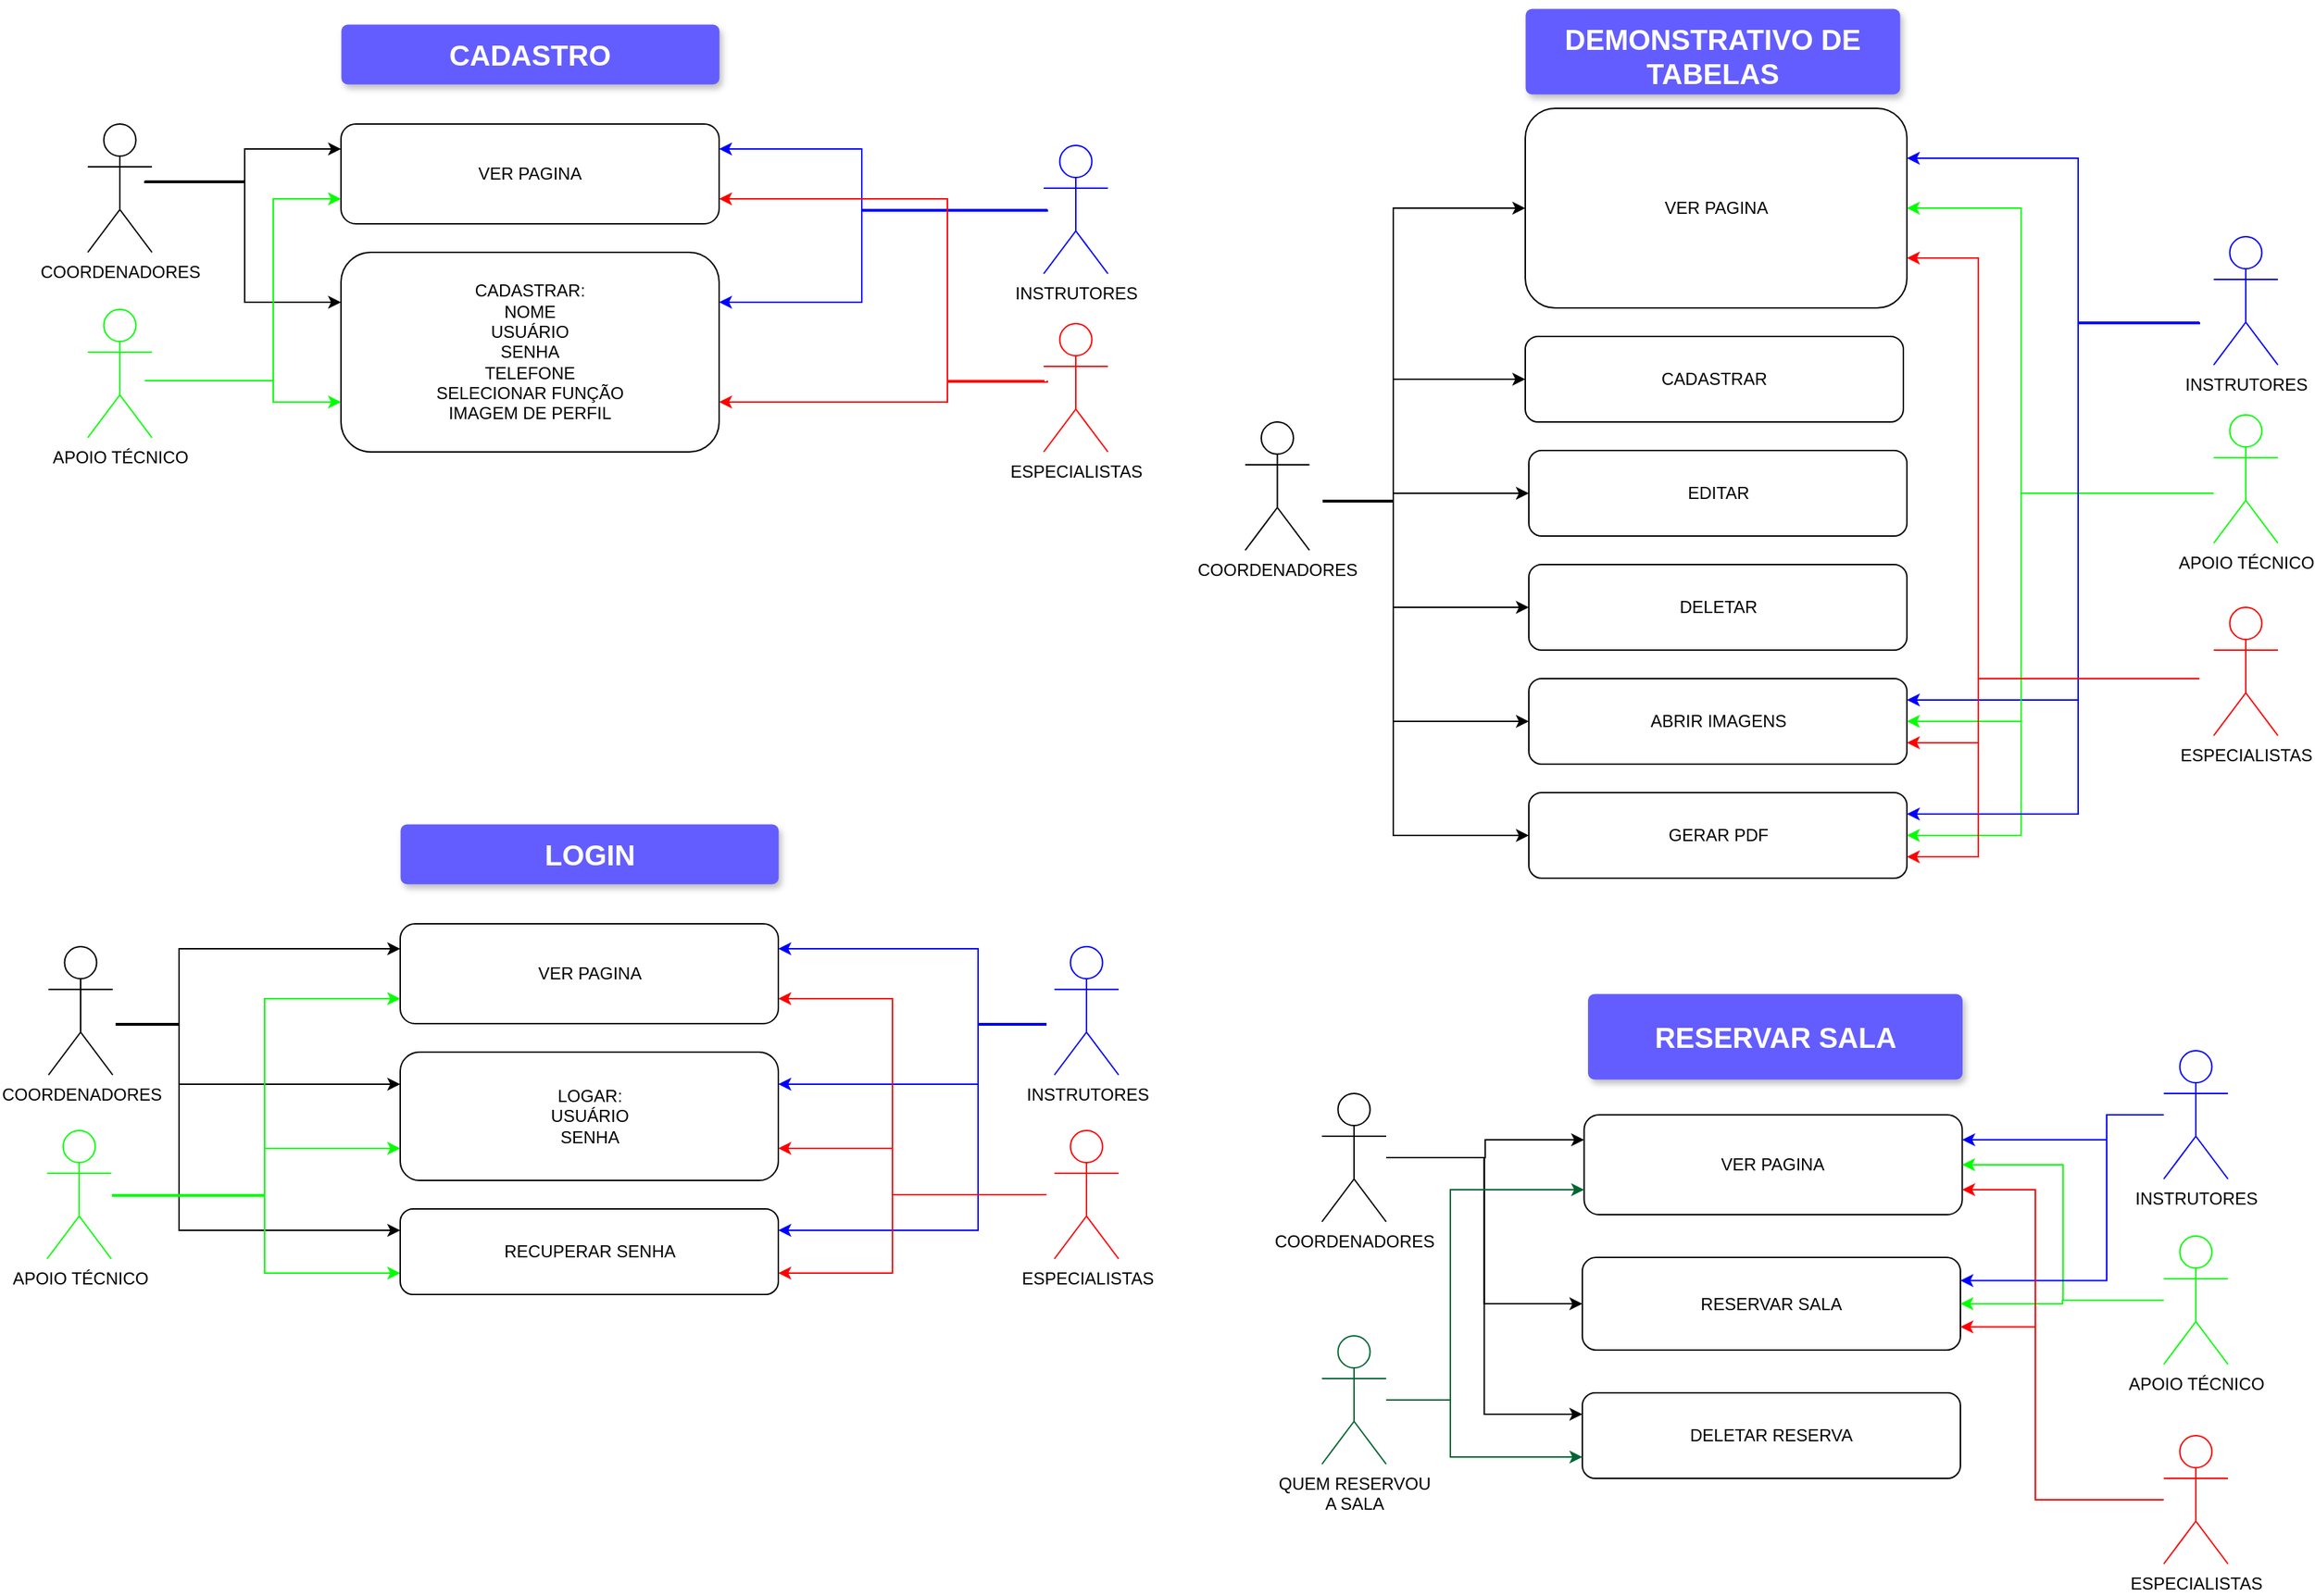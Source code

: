 <mxfile version="24.7.12">
  <diagram name="Página-1" id="h1cHhYX-2p-mCEG1OhZA">
    <mxGraphModel dx="4175" dy="2729" grid="1" gridSize="10" guides="1" tooltips="1" connect="1" arrows="1" fold="1" page="1" pageScale="1" pageWidth="827" pageHeight="1169" math="0" shadow="0">
      <root>
        <mxCell id="0" />
        <mxCell id="1" parent="0" />
        <mxCell id="k82_jvPsIoT7OMSYVDa1-10" value="CADASTRO" style="html=1;overflow=block;blockSpacing=1;whiteSpace=wrap;fontSize=20;fontColor=#ffffff;fontStyle=1;align=center;spacing=9;verticalAlign=middle;strokeOpacity=0;fillOpacity=100;rounded=1;absoluteArcSize=1;arcSize=9;shadow=1;fillColor=#635dff;strokeWidth=2.3;lucidId=xNa-BcHLRBPC;" vertex="1" parent="1">
          <mxGeometry x="-585" y="-1120" width="265" height="42" as="geometry" />
        </mxCell>
        <mxCell id="k82_jvPsIoT7OMSYVDa1-46" value="VER PAGINA" style="rounded=1;whiteSpace=wrap;html=1;" vertex="1" parent="1">
          <mxGeometry x="-585" y="-1050" width="265" height="70" as="geometry" />
        </mxCell>
        <mxCell id="k82_jvPsIoT7OMSYVDa1-48" value="CADASTRAR:&lt;div&gt;NOME&lt;/div&gt;&lt;div&gt;USUÁRIO&lt;/div&gt;&lt;div&gt;SENHA&lt;/div&gt;&lt;div&gt;TELEFONE&lt;/div&gt;&lt;div&gt;SELECIONAR FUNÇÃO&lt;/div&gt;&lt;div&gt;IMAGEM DE PERFIL&lt;/div&gt;" style="rounded=1;whiteSpace=wrap;html=1;" vertex="1" parent="1">
          <mxGeometry x="-585" y="-960" width="265" height="140" as="geometry" />
        </mxCell>
        <mxCell id="k82_jvPsIoT7OMSYVDa1-50" style="edgeStyle=orthogonalEdgeStyle;rounded=0;orthogonalLoop=1;jettySize=auto;html=1;entryX=0;entryY=0.25;entryDx=0;entryDy=0;" edge="1" parent="1" target="k82_jvPsIoT7OMSYVDa1-48">
          <mxGeometry relative="1" as="geometry">
            <mxPoint x="-722.5" y="-1010" as="sourcePoint" />
            <Array as="points">
              <mxPoint x="-652.5" y="-1010" />
              <mxPoint x="-652.5" y="-925" />
            </Array>
          </mxGeometry>
        </mxCell>
        <mxCell id="k82_jvPsIoT7OMSYVDa1-85" style="edgeStyle=orthogonalEdgeStyle;rounded=0;orthogonalLoop=1;jettySize=auto;html=1;entryX=0;entryY=0.25;entryDx=0;entryDy=0;" edge="1" parent="1" target="k82_jvPsIoT7OMSYVDa1-46">
          <mxGeometry relative="1" as="geometry">
            <mxPoint x="-722.5" y="-1010" as="sourcePoint" />
            <Array as="points">
              <mxPoint x="-722.5" y="-1009" />
              <mxPoint x="-652.5" y="-1009" />
              <mxPoint x="-652.5" y="-1033" />
            </Array>
          </mxGeometry>
        </mxCell>
        <mxCell id="k82_jvPsIoT7OMSYVDa1-53" style="edgeStyle=orthogonalEdgeStyle;rounded=0;orthogonalLoop=1;jettySize=auto;html=1;entryX=1;entryY=0.25;entryDx=0;entryDy=0;strokeColor=#0000FF;" edge="1" parent="1" target="k82_jvPsIoT7OMSYVDa1-48">
          <mxGeometry relative="1" as="geometry">
            <mxPoint x="-90" y="-990" as="sourcePoint" />
            <Array as="points">
              <mxPoint x="-90" y="-989" />
              <mxPoint x="-220" y="-989" />
              <mxPoint x="-220" y="-925" />
            </Array>
          </mxGeometry>
        </mxCell>
        <mxCell id="k82_jvPsIoT7OMSYVDa1-83" style="edgeStyle=orthogonalEdgeStyle;rounded=0;orthogonalLoop=1;jettySize=auto;html=1;entryX=1;entryY=0.25;entryDx=0;entryDy=0;strokeColor=#0000FF;" edge="1" parent="1" target="k82_jvPsIoT7OMSYVDa1-46">
          <mxGeometry relative="1" as="geometry">
            <mxPoint x="-90" y="-990" as="sourcePoint" />
            <Array as="points">
              <mxPoint x="-220" y="-990" />
              <mxPoint x="-220" y="-1033" />
            </Array>
          </mxGeometry>
        </mxCell>
        <mxCell id="k82_jvPsIoT7OMSYVDa1-57" style="edgeStyle=orthogonalEdgeStyle;rounded=0;orthogonalLoop=1;jettySize=auto;html=1;entryX=0;entryY=0.75;entryDx=0;entryDy=0;strokeColor=#00FF00;" edge="1" parent="1" target="k82_jvPsIoT7OMSYVDa1-48">
          <mxGeometry relative="1" as="geometry">
            <mxPoint x="-722.5" y="-870" as="sourcePoint" />
            <mxPoint x="-585" y="-730" as="targetPoint" />
            <Array as="points">
              <mxPoint x="-632.5" y="-870" />
              <mxPoint x="-632.5" y="-855" />
            </Array>
          </mxGeometry>
        </mxCell>
        <mxCell id="k82_jvPsIoT7OMSYVDa1-84" style="edgeStyle=orthogonalEdgeStyle;rounded=0;orthogonalLoop=1;jettySize=auto;html=1;entryX=0;entryY=0.75;entryDx=0;entryDy=0;strokeColor=#00FF00;" edge="1" parent="1" target="k82_jvPsIoT7OMSYVDa1-46">
          <mxGeometry relative="1" as="geometry">
            <mxPoint x="-722.5" y="-870" as="sourcePoint" />
            <Array as="points">
              <mxPoint x="-632.5" y="-870" />
              <mxPoint x="-632.5" y="-998" />
            </Array>
          </mxGeometry>
        </mxCell>
        <mxCell id="k82_jvPsIoT7OMSYVDa1-56" style="edgeStyle=orthogonalEdgeStyle;rounded=0;orthogonalLoop=1;jettySize=auto;html=1;entryX=1;entryY=0.75;entryDx=0;entryDy=0;strokeColor=#FF0000;" edge="1" parent="1" target="k82_jvPsIoT7OMSYVDa1-48">
          <mxGeometry relative="1" as="geometry">
            <mxPoint x="-90" y="-870" as="sourcePoint" />
            <mxPoint x="-320" y="-730" as="targetPoint" />
            <Array as="points">
              <mxPoint x="-90" y="-869" />
              <mxPoint x="-160" y="-869" />
              <mxPoint x="-160" y="-855" />
            </Array>
          </mxGeometry>
        </mxCell>
        <mxCell id="k82_jvPsIoT7OMSYVDa1-82" style="edgeStyle=orthogonalEdgeStyle;rounded=0;orthogonalLoop=1;jettySize=auto;html=1;entryX=1;entryY=0.75;entryDx=0;entryDy=0;strokeColor=#FF0000;" edge="1" parent="1" target="k82_jvPsIoT7OMSYVDa1-46">
          <mxGeometry relative="1" as="geometry">
            <mxPoint x="-92" y="-870" as="sourcePoint" />
            <Array as="points">
              <mxPoint x="-92" y="-870" />
              <mxPoint x="-160" y="-870" />
              <mxPoint x="-160" y="-997" />
            </Array>
          </mxGeometry>
        </mxCell>
        <mxCell id="k82_jvPsIoT7OMSYVDa1-58" value="DEMONSTRATIVO DE TABELAS" style="html=1;overflow=block;blockSpacing=1;whiteSpace=wrap;fontSize=20;fontColor=#ffffff;fontStyle=1;align=center;spacing=9;verticalAlign=middle;strokeOpacity=0;fillOpacity=100;rounded=1;absoluteArcSize=1;arcSize=9;shadow=1;fillColor=#635dff;strokeWidth=2.3;lucidId=xNa-BcHLRBPC;" vertex="1" parent="1">
          <mxGeometry x="245" y="-1131" width="262.5" height="60" as="geometry" />
        </mxCell>
        <mxCell id="k82_jvPsIoT7OMSYVDa1-59" value="VER PAGINA" style="rounded=1;whiteSpace=wrap;html=1;" vertex="1" parent="1">
          <mxGeometry x="245" y="-1061" width="267.5" height="140" as="geometry" />
        </mxCell>
        <mxCell id="k82_jvPsIoT7OMSYVDa1-60" value="ABRIR IMAGENS" style="rounded=1;whiteSpace=wrap;html=1;" vertex="1" parent="1">
          <mxGeometry x="247.5" y="-661" width="265" height="60" as="geometry" />
        </mxCell>
        <mxCell id="k82_jvPsIoT7OMSYVDa1-61" value="CADASTRAR" style="rounded=1;whiteSpace=wrap;html=1;" vertex="1" parent="1">
          <mxGeometry x="245" y="-901" width="265" height="60" as="geometry" />
        </mxCell>
        <mxCell id="k82_jvPsIoT7OMSYVDa1-127" style="edgeStyle=orthogonalEdgeStyle;rounded=0;orthogonalLoop=1;jettySize=auto;html=1;entryX=0;entryY=0.5;entryDx=0;entryDy=0;" edge="1" parent="1" source="k82_jvPsIoT7OMSYVDa1-144" target="k82_jvPsIoT7OMSYVDa1-59">
          <mxGeometry relative="1" as="geometry">
            <mxPoint x="-27.5" y="-831" as="sourcePoint" />
            <Array as="points">
              <mxPoint x="152.5" y="-786" />
              <mxPoint x="152.5" y="-991" />
            </Array>
          </mxGeometry>
        </mxCell>
        <mxCell id="k82_jvPsIoT7OMSYVDa1-128" style="edgeStyle=orthogonalEdgeStyle;rounded=0;orthogonalLoop=1;jettySize=auto;html=1;entryX=0;entryY=0.5;entryDx=0;entryDy=0;" edge="1" parent="1" source="k82_jvPsIoT7OMSYVDa1-144" target="k82_jvPsIoT7OMSYVDa1-61">
          <mxGeometry relative="1" as="geometry">
            <mxPoint x="14.926" y="-819.284" as="sourcePoint" />
            <Array as="points">
              <mxPoint x="152.5" y="-786" />
              <mxPoint x="152.5" y="-871" />
            </Array>
          </mxGeometry>
        </mxCell>
        <mxCell id="k82_jvPsIoT7OMSYVDa1-129" style="edgeStyle=orthogonalEdgeStyle;rounded=0;orthogonalLoop=1;jettySize=auto;html=1;entryX=0;entryY=0.5;entryDx=0;entryDy=0;" edge="1" parent="1" source="k82_jvPsIoT7OMSYVDa1-144" target="k82_jvPsIoT7OMSYVDa1-123">
          <mxGeometry relative="1" as="geometry">
            <mxPoint x="32.5" y="-791" as="sourcePoint" />
            <Array as="points">
              <mxPoint x="152.5" y="-786" />
              <mxPoint x="152.5" y="-791" />
            </Array>
          </mxGeometry>
        </mxCell>
        <mxCell id="k82_jvPsIoT7OMSYVDa1-130" style="edgeStyle=orthogonalEdgeStyle;rounded=0;orthogonalLoop=1;jettySize=auto;html=1;entryX=0;entryY=0.5;entryDx=0;entryDy=0;" edge="1" parent="1" source="k82_jvPsIoT7OMSYVDa1-144" target="k82_jvPsIoT7OMSYVDa1-124">
          <mxGeometry relative="1" as="geometry">
            <mxPoint x="14.926" y="-762.716" as="sourcePoint" />
            <Array as="points">
              <mxPoint x="152.5" y="-786" />
              <mxPoint x="152.5" y="-711" />
            </Array>
          </mxGeometry>
        </mxCell>
        <mxCell id="k82_jvPsIoT7OMSYVDa1-131" style="edgeStyle=orthogonalEdgeStyle;rounded=0;orthogonalLoop=1;jettySize=auto;html=1;entryX=0;entryY=0.5;entryDx=0;entryDy=0;" edge="1" parent="1" source="k82_jvPsIoT7OMSYVDa1-144" target="k82_jvPsIoT7OMSYVDa1-60">
          <mxGeometry relative="1" as="geometry">
            <mxPoint x="7.5" y="-741" as="sourcePoint" />
            <Array as="points">
              <mxPoint x="152.5" y="-786" />
              <mxPoint x="152.5" y="-631" />
            </Array>
          </mxGeometry>
        </mxCell>
        <mxCell id="k82_jvPsIoT7OMSYVDa1-132" style="edgeStyle=orthogonalEdgeStyle;rounded=0;orthogonalLoop=1;jettySize=auto;html=1;entryX=1;entryY=0.25;entryDx=0;entryDy=0;strokeColor=#0000FF;" edge="1" parent="1" target="k82_jvPsIoT7OMSYVDa1-59">
          <mxGeometry relative="1" as="geometry">
            <mxPoint x="717.5" y="-911" as="sourcePoint" />
            <Array as="points">
              <mxPoint x="717.5" y="-910" />
              <mxPoint x="632.5" y="-910" />
              <mxPoint x="632.5" y="-1026" />
            </Array>
          </mxGeometry>
        </mxCell>
        <mxCell id="k82_jvPsIoT7OMSYVDa1-135" style="edgeStyle=orthogonalEdgeStyle;rounded=0;orthogonalLoop=1;jettySize=auto;html=1;entryX=1;entryY=0.25;entryDx=0;entryDy=0;strokeColor=#0000FF;" edge="1" parent="1" target="k82_jvPsIoT7OMSYVDa1-60">
          <mxGeometry relative="1" as="geometry">
            <mxPoint x="717.5" y="-911" as="sourcePoint" />
            <Array as="points">
              <mxPoint x="717.5" y="-910" />
              <mxPoint x="632.5" y="-910" />
              <mxPoint x="632.5" y="-646" />
            </Array>
          </mxGeometry>
        </mxCell>
        <mxCell id="k82_jvPsIoT7OMSYVDa1-133" style="edgeStyle=orthogonalEdgeStyle;rounded=0;orthogonalLoop=1;jettySize=auto;html=1;entryX=1;entryY=0.5;entryDx=0;entryDy=0;strokeColor=#00FF00;" edge="1" parent="1" target="k82_jvPsIoT7OMSYVDa1-59">
          <mxGeometry relative="1" as="geometry">
            <mxPoint x="725.5" y="-791" as="sourcePoint" />
            <Array as="points">
              <mxPoint x="592.5" y="-791" />
              <mxPoint x="592.5" y="-991" />
            </Array>
          </mxGeometry>
        </mxCell>
        <mxCell id="k82_jvPsIoT7OMSYVDa1-136" style="edgeStyle=orthogonalEdgeStyle;rounded=0;orthogonalLoop=1;jettySize=auto;html=1;entryX=1;entryY=0.5;entryDx=0;entryDy=0;strokeColor=#00FF00;" edge="1" parent="1" target="k82_jvPsIoT7OMSYVDa1-60">
          <mxGeometry relative="1" as="geometry">
            <mxPoint x="725.5" y="-791" as="sourcePoint" />
            <Array as="points">
              <mxPoint x="592.5" y="-791" />
              <mxPoint x="592.5" y="-631" />
            </Array>
          </mxGeometry>
        </mxCell>
        <mxCell id="k82_jvPsIoT7OMSYVDa1-134" style="edgeStyle=orthogonalEdgeStyle;rounded=0;orthogonalLoop=1;jettySize=auto;html=1;entryX=1;entryY=0.75;entryDx=0;entryDy=0;strokeColor=#FF0000;" edge="1" parent="1" target="k82_jvPsIoT7OMSYVDa1-59">
          <mxGeometry relative="1" as="geometry">
            <mxPoint x="717.5" y="-661" as="sourcePoint" />
            <Array as="points">
              <mxPoint x="562.5" y="-661" />
              <mxPoint x="562.5" y="-956" />
            </Array>
          </mxGeometry>
        </mxCell>
        <mxCell id="k82_jvPsIoT7OMSYVDa1-137" style="edgeStyle=orthogonalEdgeStyle;rounded=0;orthogonalLoop=1;jettySize=auto;html=1;entryX=1;entryY=0.75;entryDx=0;entryDy=0;strokeColor=#FF0000;" edge="1" parent="1" target="k82_jvPsIoT7OMSYVDa1-60">
          <mxGeometry relative="1" as="geometry">
            <mxPoint x="717.5" y="-661" as="sourcePoint" />
            <Array as="points">
              <mxPoint x="562.5" y="-661" />
              <mxPoint x="562.5" y="-616" />
            </Array>
          </mxGeometry>
        </mxCell>
        <mxCell id="k82_jvPsIoT7OMSYVDa1-101" value="LOGIN" style="html=1;overflow=block;blockSpacing=1;whiteSpace=wrap;fontSize=20;fontColor=#ffffff;fontStyle=1;align=center;spacing=9;verticalAlign=middle;strokeOpacity=0;fillOpacity=100;rounded=1;absoluteArcSize=1;arcSize=9;shadow=1;fillColor=#635dff;strokeWidth=2.3;lucidId=xNa-BcHLRBPC;" vertex="1" parent="1">
          <mxGeometry x="-543.5" y="-559" width="265" height="42" as="geometry" />
        </mxCell>
        <mxCell id="k82_jvPsIoT7OMSYVDa1-102" value="VER PAGINA" style="rounded=1;whiteSpace=wrap;html=1;" vertex="1" parent="1">
          <mxGeometry x="-543.5" y="-489" width="265" height="70" as="geometry" />
        </mxCell>
        <mxCell id="k82_jvPsIoT7OMSYVDa1-103" value="LOGAR:&lt;div&gt;USUÁRIO&lt;/div&gt;&lt;div&gt;SENHA&lt;/div&gt;" style="rounded=1;whiteSpace=wrap;html=1;" vertex="1" parent="1">
          <mxGeometry x="-543.5" y="-399" width="265" height="90" as="geometry" />
        </mxCell>
        <mxCell id="k82_jvPsIoT7OMSYVDa1-105" style="edgeStyle=orthogonalEdgeStyle;rounded=0;orthogonalLoop=1;jettySize=auto;html=1;entryX=0;entryY=0.25;entryDx=0;entryDy=0;" edge="1" parent="1" target="k82_jvPsIoT7OMSYVDa1-102">
          <mxGeometry relative="1" as="geometry">
            <mxPoint x="-788.5" y="-419" as="sourcePoint" />
            <Array as="points">
              <mxPoint x="-788.5" y="-418" />
              <mxPoint x="-698.5" y="-418" />
              <mxPoint x="-698.5" y="-472" />
            </Array>
          </mxGeometry>
        </mxCell>
        <mxCell id="k82_jvPsIoT7OMSYVDa1-121" style="edgeStyle=orthogonalEdgeStyle;rounded=0;orthogonalLoop=1;jettySize=auto;html=1;entryX=0;entryY=0.25;entryDx=0;entryDy=0;" edge="1" parent="1" target="k82_jvPsIoT7OMSYVDa1-116">
          <mxGeometry relative="1" as="geometry">
            <mxPoint x="-788.5" y="-419" as="sourcePoint" />
            <Array as="points">
              <mxPoint x="-698.5" y="-419" />
              <mxPoint x="-698.5" y="-274" />
            </Array>
          </mxGeometry>
        </mxCell>
        <mxCell id="k82_jvPsIoT7OMSYVDa1-122" style="edgeStyle=orthogonalEdgeStyle;rounded=0;orthogonalLoop=1;jettySize=auto;html=1;entryX=0;entryY=0.25;entryDx=0;entryDy=0;" edge="1" parent="1" target="k82_jvPsIoT7OMSYVDa1-103">
          <mxGeometry relative="1" as="geometry">
            <mxPoint x="-788.5" y="-418" as="sourcePoint" />
            <Array as="points">
              <mxPoint x="-698.5" y="-418" />
              <mxPoint x="-698.5" y="-376" />
            </Array>
          </mxGeometry>
        </mxCell>
        <mxCell id="k82_jvPsIoT7OMSYVDa1-107" style="edgeStyle=orthogonalEdgeStyle;rounded=0;orthogonalLoop=1;jettySize=auto;html=1;entryX=1;entryY=0.25;entryDx=0;entryDy=0;strokeColor=#0000FF;" edge="1" parent="1" target="k82_jvPsIoT7OMSYVDa1-103">
          <mxGeometry relative="1" as="geometry">
            <mxPoint x="-48.5" y="-418" as="sourcePoint" />
            <Array as="points">
              <mxPoint x="-68.5" y="-418" />
              <mxPoint x="-138.5" y="-418" />
              <mxPoint x="-138.5" y="-376" />
            </Array>
          </mxGeometry>
        </mxCell>
        <mxCell id="k82_jvPsIoT7OMSYVDa1-108" style="edgeStyle=orthogonalEdgeStyle;rounded=0;orthogonalLoop=1;jettySize=auto;html=1;entryX=1;entryY=0.25;entryDx=0;entryDy=0;strokeColor=#0000FF;" edge="1" parent="1" target="k82_jvPsIoT7OMSYVDa1-102">
          <mxGeometry relative="1" as="geometry">
            <mxPoint x="-50.5" y="-419" as="sourcePoint" />
            <Array as="points">
              <mxPoint x="-138.5" y="-419" />
              <mxPoint x="-138.5" y="-472" />
            </Array>
          </mxGeometry>
        </mxCell>
        <mxCell id="k82_jvPsIoT7OMSYVDa1-119" style="edgeStyle=orthogonalEdgeStyle;rounded=0;orthogonalLoop=1;jettySize=auto;html=1;entryX=1;entryY=0.25;entryDx=0;entryDy=0;strokeColor=#0000FF;" edge="1" parent="1" target="k82_jvPsIoT7OMSYVDa1-116">
          <mxGeometry relative="1" as="geometry">
            <mxPoint x="-50.5" y="-419" as="sourcePoint" />
            <Array as="points">
              <mxPoint x="-50.5" y="-419" />
              <mxPoint x="-138.5" y="-419" />
              <mxPoint x="-138.5" y="-274" />
            </Array>
          </mxGeometry>
        </mxCell>
        <mxCell id="k82_jvPsIoT7OMSYVDa1-110" style="edgeStyle=orthogonalEdgeStyle;rounded=0;orthogonalLoop=1;jettySize=auto;html=1;entryX=0;entryY=0.75;entryDx=0;entryDy=0;strokeColor=#00FF00;" edge="1" parent="1" target="k82_jvPsIoT7OMSYVDa1-103">
          <mxGeometry relative="1" as="geometry">
            <mxPoint x="-543.5" y="-169" as="targetPoint" />
            <mxPoint x="-778.5" y="-298" as="sourcePoint" />
            <Array as="points">
              <mxPoint x="-638.5" y="-298" />
              <mxPoint x="-638.5" y="-332" />
            </Array>
          </mxGeometry>
        </mxCell>
        <mxCell id="k82_jvPsIoT7OMSYVDa1-111" style="edgeStyle=orthogonalEdgeStyle;rounded=0;orthogonalLoop=1;jettySize=auto;html=1;entryX=0;entryY=0.75;entryDx=0;entryDy=0;strokeColor=#00FF00;" edge="1" parent="1" target="k82_jvPsIoT7OMSYVDa1-102">
          <mxGeometry relative="1" as="geometry">
            <Array as="points">
              <mxPoint x="-776.5" y="-299" />
              <mxPoint x="-638.5" y="-299" />
              <mxPoint x="-638.5" y="-436" />
            </Array>
            <mxPoint x="-778.5" y="-299" as="sourcePoint" />
          </mxGeometry>
        </mxCell>
        <mxCell id="k82_jvPsIoT7OMSYVDa1-120" style="edgeStyle=orthogonalEdgeStyle;rounded=0;orthogonalLoop=1;jettySize=auto;html=1;entryX=0;entryY=0.75;entryDx=0;entryDy=0;strokeColor=#00FF00;" edge="1" parent="1" target="k82_jvPsIoT7OMSYVDa1-116">
          <mxGeometry relative="1" as="geometry">
            <mxPoint x="-776.5" y="-299" as="sourcePoint" />
            <Array as="points">
              <mxPoint x="-638.5" y="-299" />
              <mxPoint x="-638.5" y="-244" />
            </Array>
          </mxGeometry>
        </mxCell>
        <mxCell id="k82_jvPsIoT7OMSYVDa1-113" style="edgeStyle=orthogonalEdgeStyle;rounded=0;orthogonalLoop=1;jettySize=auto;html=1;entryX=1;entryY=0.75;entryDx=0;entryDy=0;strokeColor=#FF0000;" edge="1" parent="1" target="k82_jvPsIoT7OMSYVDa1-103">
          <mxGeometry relative="1" as="geometry">
            <mxPoint x="-278.5" y="-169" as="targetPoint" />
            <mxPoint x="-48.5" y="-299" as="sourcePoint" />
            <Array as="points">
              <mxPoint x="-198.5" y="-299" />
              <mxPoint x="-198.5" y="-332" />
            </Array>
          </mxGeometry>
        </mxCell>
        <mxCell id="k82_jvPsIoT7OMSYVDa1-114" style="edgeStyle=orthogonalEdgeStyle;rounded=0;orthogonalLoop=1;jettySize=auto;html=1;entryX=1;entryY=0.75;entryDx=0;entryDy=0;strokeColor=#FF0000;" edge="1" parent="1" target="k82_jvPsIoT7OMSYVDa1-102">
          <mxGeometry relative="1" as="geometry">
            <Array as="points">
              <mxPoint x="-198.5" y="-299" />
              <mxPoint x="-198.5" y="-436" />
            </Array>
            <mxPoint x="-50.5" y="-299" as="sourcePoint" />
          </mxGeometry>
        </mxCell>
        <mxCell id="k82_jvPsIoT7OMSYVDa1-118" style="edgeStyle=orthogonalEdgeStyle;rounded=0;orthogonalLoop=1;jettySize=auto;html=1;entryX=1;entryY=0.75;entryDx=0;entryDy=0;strokeColor=#FF0000;" edge="1" parent="1" target="k82_jvPsIoT7OMSYVDa1-116">
          <mxGeometry relative="1" as="geometry">
            <mxPoint x="-50.5" y="-299" as="sourcePoint" />
            <Array as="points">
              <mxPoint x="-198.5" y="-299" />
              <mxPoint x="-198.5" y="-244" />
            </Array>
          </mxGeometry>
        </mxCell>
        <mxCell id="k82_jvPsIoT7OMSYVDa1-116" value="RECUPERAR SENHA" style="rounded=1;whiteSpace=wrap;html=1;" vertex="1" parent="1">
          <mxGeometry x="-543.5" y="-289" width="265" height="60" as="geometry" />
        </mxCell>
        <mxCell id="k82_jvPsIoT7OMSYVDa1-123" value="EDITAR" style="rounded=1;whiteSpace=wrap;html=1;" vertex="1" parent="1">
          <mxGeometry x="247.5" y="-821" width="265" height="60" as="geometry" />
        </mxCell>
        <mxCell id="k82_jvPsIoT7OMSYVDa1-124" value="DELETAR" style="rounded=1;whiteSpace=wrap;html=1;" vertex="1" parent="1">
          <mxGeometry x="247.5" y="-741" width="265" height="60" as="geometry" />
        </mxCell>
        <mxCell id="k82_jvPsIoT7OMSYVDa1-163" style="edgeStyle=orthogonalEdgeStyle;rounded=0;orthogonalLoop=1;jettySize=auto;html=1;entryX=1;entryY=0.5;entryDx=0;entryDy=0;strokeColor=#00FF00;" edge="1" parent="1" target="k82_jvPsIoT7OMSYVDa1-160">
          <mxGeometry relative="1" as="geometry">
            <mxPoint x="727.5" y="-791" as="sourcePoint" />
            <Array as="points">
              <mxPoint x="592.5" y="-791" />
              <mxPoint x="592.5" y="-551" />
            </Array>
          </mxGeometry>
        </mxCell>
        <mxCell id="k82_jvPsIoT7OMSYVDa1-138" value="APOIO TÉCNICO" style="shape=umlActor;verticalLabelPosition=bottom;verticalAlign=top;html=1;outlineConnect=0;strokeColor=#00FF00;" vertex="1" parent="1">
          <mxGeometry x="727.5" y="-846" width="45" height="90" as="geometry" />
        </mxCell>
        <mxCell id="k82_jvPsIoT7OMSYVDa1-161" style="edgeStyle=orthogonalEdgeStyle;rounded=0;orthogonalLoop=1;jettySize=auto;html=1;entryX=0;entryY=0.5;entryDx=0;entryDy=0;" edge="1" parent="1" target="k82_jvPsIoT7OMSYVDa1-160">
          <mxGeometry relative="1" as="geometry">
            <mxPoint x="62.5" y="-785" as="sourcePoint" />
            <Array as="points">
              <mxPoint x="52.5" y="-786" />
              <mxPoint x="52.5" y="-785" />
              <mxPoint x="152.5" y="-785" />
              <mxPoint x="152.5" y="-551" />
            </Array>
          </mxGeometry>
        </mxCell>
        <mxCell id="k82_jvPsIoT7OMSYVDa1-164" style="edgeStyle=orthogonalEdgeStyle;rounded=0;orthogonalLoop=1;jettySize=auto;html=1;entryX=1;entryY=0.25;entryDx=0;entryDy=0;strokeColor=#0000FF;" edge="1" parent="1" target="k82_jvPsIoT7OMSYVDa1-160">
          <mxGeometry relative="1" as="geometry">
            <mxPoint x="717.5" y="-911" as="sourcePoint" />
            <Array as="points">
              <mxPoint x="632.5" y="-911" />
              <mxPoint x="632.5" y="-566" />
            </Array>
          </mxGeometry>
        </mxCell>
        <mxCell id="k82_jvPsIoT7OMSYVDa1-145" value="INSTRUTORES" style="shape=umlActor;verticalLabelPosition=bottom;verticalAlign=top;html=1;outlineConnect=0;strokeColor=#0000FF;" vertex="1" parent="1">
          <mxGeometry x="727.5" y="-971" width="45" height="90" as="geometry" />
        </mxCell>
        <mxCell id="k82_jvPsIoT7OMSYVDa1-162" style="edgeStyle=orthogonalEdgeStyle;rounded=0;orthogonalLoop=1;jettySize=auto;html=1;entryX=1;entryY=0.75;entryDx=0;entryDy=0;strokeColor=#FF0000;" edge="1" parent="1" target="k82_jvPsIoT7OMSYVDa1-160">
          <mxGeometry relative="1" as="geometry">
            <mxPoint x="717.5" y="-661" as="sourcePoint" />
            <Array as="points">
              <mxPoint x="562.5" y="-661" />
              <mxPoint x="562.5" y="-536" />
            </Array>
          </mxGeometry>
        </mxCell>
        <mxCell id="k82_jvPsIoT7OMSYVDa1-146" value="ESPECIALISTAS" style="shape=umlActor;verticalLabelPosition=bottom;verticalAlign=top;html=1;outlineConnect=0;strokeColor=#FF0000;" vertex="1" parent="1">
          <mxGeometry x="727.5" y="-711" width="45" height="90" as="geometry" />
        </mxCell>
        <mxCell id="k82_jvPsIoT7OMSYVDa1-152" value="COORDENADORES" style="shape=umlActor;verticalLabelPosition=bottom;verticalAlign=top;html=1;outlineConnect=0;" vertex="1" parent="1">
          <mxGeometry x="-762.5" y="-1050" width="45" height="90" as="geometry" />
        </mxCell>
        <mxCell id="k82_jvPsIoT7OMSYVDa1-154" value="INSTRUTORES" style="shape=umlActor;verticalLabelPosition=bottom;verticalAlign=top;html=1;outlineConnect=0;strokeColor=#0000FF;" vertex="1" parent="1">
          <mxGeometry x="-92.5" y="-1035" width="45" height="90" as="geometry" />
        </mxCell>
        <mxCell id="k82_jvPsIoT7OMSYVDa1-156" value="APOIO TÉCNICO" style="shape=umlActor;verticalLabelPosition=bottom;verticalAlign=top;html=1;outlineConnect=0;strokeColor=#00FF00;" vertex="1" parent="1">
          <mxGeometry x="-762.5" y="-920" width="45" height="90" as="geometry" />
        </mxCell>
        <mxCell id="k82_jvPsIoT7OMSYVDa1-158" value="ESPECIALISTAS" style="shape=umlActor;verticalLabelPosition=bottom;verticalAlign=top;html=1;outlineConnect=0;strokeColor=#FF0000;" vertex="1" parent="1">
          <mxGeometry x="-92.5" y="-910" width="45" height="90" as="geometry" />
        </mxCell>
        <mxCell id="k82_jvPsIoT7OMSYVDa1-160" value="GERAR PDF" style="rounded=1;whiteSpace=wrap;html=1;" vertex="1" parent="1">
          <mxGeometry x="247.5" y="-581" width="265" height="60" as="geometry" />
        </mxCell>
        <mxCell id="k82_jvPsIoT7OMSYVDa1-165" value="RESERVAR SALA" style="html=1;overflow=block;blockSpacing=1;whiteSpace=wrap;fontSize=20;fontColor=#ffffff;fontStyle=1;align=center;spacing=9;verticalAlign=middle;strokeOpacity=0;fillOpacity=100;rounded=1;absoluteArcSize=1;arcSize=9;shadow=1;fillColor=#635dff;strokeWidth=2.3;lucidId=xNa-BcHLRBPC;" vertex="1" parent="1">
          <mxGeometry x="288.75" y="-440" width="262.5" height="60" as="geometry" />
        </mxCell>
        <mxCell id="k82_jvPsIoT7OMSYVDa1-166" value="VER PAGINA" style="rounded=1;whiteSpace=wrap;html=1;" vertex="1" parent="1">
          <mxGeometry x="286.25" y="-355" width="265" height="70" as="geometry" />
        </mxCell>
        <mxCell id="k82_jvPsIoT7OMSYVDa1-168" value="RESERVAR SALA" style="rounded=1;whiteSpace=wrap;html=1;" vertex="1" parent="1">
          <mxGeometry x="285" y="-255" width="265" height="65" as="geometry" />
        </mxCell>
        <mxCell id="k82_jvPsIoT7OMSYVDa1-181" value="DELETAR RESERVA" style="rounded=1;whiteSpace=wrap;html=1;" vertex="1" parent="1">
          <mxGeometry x="285" y="-160" width="265" height="60" as="geometry" />
        </mxCell>
        <mxCell id="k82_jvPsIoT7OMSYVDa1-202" style="edgeStyle=orthogonalEdgeStyle;rounded=0;orthogonalLoop=1;jettySize=auto;html=1;entryX=1;entryY=0.5;entryDx=0;entryDy=0;strokeColor=#00FF00;" edge="1" parent="1" source="k82_jvPsIoT7OMSYVDa1-183" target="k82_jvPsIoT7OMSYVDa1-168">
          <mxGeometry relative="1" as="geometry">
            <Array as="points">
              <mxPoint x="621.5" y="-225" />
              <mxPoint x="621.5" y="-223" />
            </Array>
          </mxGeometry>
        </mxCell>
        <mxCell id="k82_jvPsIoT7OMSYVDa1-203" style="edgeStyle=orthogonalEdgeStyle;rounded=0;orthogonalLoop=1;jettySize=auto;html=1;entryX=1;entryY=0.5;entryDx=0;entryDy=0;strokeColor=#00FF00;" edge="1" parent="1" source="k82_jvPsIoT7OMSYVDa1-183" target="k82_jvPsIoT7OMSYVDa1-166">
          <mxGeometry relative="1" as="geometry" />
        </mxCell>
        <mxCell id="k82_jvPsIoT7OMSYVDa1-183" value="APOIO TÉCNICO" style="shape=umlActor;verticalLabelPosition=bottom;verticalAlign=top;html=1;outlineConnect=0;strokeColor=#00FF00;" vertex="1" parent="1">
          <mxGeometry x="692.5" y="-270" width="45" height="90" as="geometry" />
        </mxCell>
        <mxCell id="k82_jvPsIoT7OMSYVDa1-194" style="edgeStyle=orthogonalEdgeStyle;rounded=0;orthogonalLoop=1;jettySize=auto;html=1;entryX=0;entryY=0.25;entryDx=0;entryDy=0;" edge="1" parent="1" source="k82_jvPsIoT7OMSYVDa1-185" target="k82_jvPsIoT7OMSYVDa1-166">
          <mxGeometry relative="1" as="geometry">
            <mxPoint x="142.5" y="-320" as="sourcePoint" />
          </mxGeometry>
        </mxCell>
        <mxCell id="k82_jvPsIoT7OMSYVDa1-196" style="edgeStyle=orthogonalEdgeStyle;rounded=0;orthogonalLoop=1;jettySize=auto;html=1;entryX=0;entryY=0.5;entryDx=0;entryDy=0;" edge="1" parent="1" source="k82_jvPsIoT7OMSYVDa1-185" target="k82_jvPsIoT7OMSYVDa1-168">
          <mxGeometry relative="1" as="geometry" />
        </mxCell>
        <mxCell id="k82_jvPsIoT7OMSYVDa1-197" style="edgeStyle=orthogonalEdgeStyle;rounded=0;orthogonalLoop=1;jettySize=auto;html=1;entryX=0;entryY=0.25;entryDx=0;entryDy=0;" edge="1" parent="1" source="k82_jvPsIoT7OMSYVDa1-185" target="k82_jvPsIoT7OMSYVDa1-181">
          <mxGeometry relative="1" as="geometry" />
        </mxCell>
        <mxCell id="k82_jvPsIoT7OMSYVDa1-185" value="COORDENADORES" style="shape=umlActor;verticalLabelPosition=bottom;verticalAlign=top;html=1;outlineConnect=0;" vertex="1" parent="1">
          <mxGeometry x="102.5" y="-370" width="45" height="90" as="geometry" />
        </mxCell>
        <mxCell id="k82_jvPsIoT7OMSYVDa1-200" style="edgeStyle=orthogonalEdgeStyle;rounded=0;orthogonalLoop=1;jettySize=auto;html=1;entryX=1;entryY=0.25;entryDx=0;entryDy=0;strokeColor=#0000FF;" edge="1" parent="1" source="k82_jvPsIoT7OMSYVDa1-187" target="k82_jvPsIoT7OMSYVDa1-166">
          <mxGeometry relative="1" as="geometry">
            <Array as="points">
              <mxPoint x="652.5" y="-355" />
              <mxPoint x="652.5" y="-337" />
            </Array>
          </mxGeometry>
        </mxCell>
        <mxCell id="k82_jvPsIoT7OMSYVDa1-201" style="edgeStyle=orthogonalEdgeStyle;rounded=0;orthogonalLoop=1;jettySize=auto;html=1;entryX=1;entryY=0.25;entryDx=0;entryDy=0;strokeColor=#0000FF;" edge="1" parent="1" source="k82_jvPsIoT7OMSYVDa1-187" target="k82_jvPsIoT7OMSYVDa1-168">
          <mxGeometry relative="1" as="geometry">
            <Array as="points">
              <mxPoint x="652.5" y="-355" />
              <mxPoint x="652.5" y="-239" />
            </Array>
          </mxGeometry>
        </mxCell>
        <mxCell id="k82_jvPsIoT7OMSYVDa1-187" value="INSTRUTORES" style="shape=umlActor;verticalLabelPosition=bottom;verticalAlign=top;html=1;outlineConnect=0;strokeColor=#0000FF;" vertex="1" parent="1">
          <mxGeometry x="692.5" y="-400" width="45" height="90" as="geometry" />
        </mxCell>
        <mxCell id="k82_jvPsIoT7OMSYVDa1-204" style="edgeStyle=orthogonalEdgeStyle;rounded=0;orthogonalLoop=1;jettySize=auto;html=1;entryX=1;entryY=0.75;entryDx=0;entryDy=0;strokeColor=#FF0000;" edge="1" parent="1" source="k82_jvPsIoT7OMSYVDa1-189" target="k82_jvPsIoT7OMSYVDa1-166">
          <mxGeometry relative="1" as="geometry">
            <Array as="points">
              <mxPoint x="602.5" y="-85" />
              <mxPoint x="602.5" y="-303" />
            </Array>
          </mxGeometry>
        </mxCell>
        <mxCell id="k82_jvPsIoT7OMSYVDa1-205" style="edgeStyle=orthogonalEdgeStyle;rounded=0;orthogonalLoop=1;jettySize=auto;html=1;entryX=1;entryY=0.75;entryDx=0;entryDy=0;strokeColor=#FF0000;" edge="1" parent="1" source="k82_jvPsIoT7OMSYVDa1-189" target="k82_jvPsIoT7OMSYVDa1-168">
          <mxGeometry relative="1" as="geometry">
            <Array as="points">
              <mxPoint x="602.5" y="-85" />
              <mxPoint x="602.5" y="-206" />
            </Array>
          </mxGeometry>
        </mxCell>
        <mxCell id="k82_jvPsIoT7OMSYVDa1-189" value="ESPECIALISTAS" style="shape=umlActor;verticalLabelPosition=bottom;verticalAlign=top;html=1;outlineConnect=0;strokeColor=#FF0000;" vertex="1" parent="1">
          <mxGeometry x="692.5" y="-130" width="45" height="90" as="geometry" />
        </mxCell>
        <mxCell id="k82_jvPsIoT7OMSYVDa1-195" style="edgeStyle=orthogonalEdgeStyle;rounded=0;orthogonalLoop=1;jettySize=auto;html=1;entryX=0;entryY=0.75;entryDx=0;entryDy=0;strokeColor=#006633;" edge="1" parent="1" source="k82_jvPsIoT7OMSYVDa1-193" target="k82_jvPsIoT7OMSYVDa1-166">
          <mxGeometry relative="1" as="geometry">
            <Array as="points">
              <mxPoint x="192.5" y="-155" />
              <mxPoint x="192.5" y="-303" />
            </Array>
          </mxGeometry>
        </mxCell>
        <mxCell id="k82_jvPsIoT7OMSYVDa1-198" style="edgeStyle=orthogonalEdgeStyle;rounded=0;orthogonalLoop=1;jettySize=auto;html=1;entryX=0;entryY=0.75;entryDx=0;entryDy=0;strokeColor=#006633;" edge="1" parent="1" source="k82_jvPsIoT7OMSYVDa1-193" target="k82_jvPsIoT7OMSYVDa1-181">
          <mxGeometry relative="1" as="geometry">
            <Array as="points">
              <mxPoint x="192.5" y="-155" />
              <mxPoint x="192.5" y="-115" />
            </Array>
          </mxGeometry>
        </mxCell>
        <mxCell id="k82_jvPsIoT7OMSYVDa1-193" value="QUEM RESERVOU&lt;div&gt;A SALA&lt;/div&gt;" style="shape=umlActor;verticalLabelPosition=bottom;verticalAlign=top;html=1;outlineConnect=0;strokeColor=#006633;" vertex="1" parent="1">
          <mxGeometry x="102.5" y="-200" width="45" height="90" as="geometry" />
        </mxCell>
        <mxCell id="k82_jvPsIoT7OMSYVDa1-206" value="" style="rounded=1;whiteSpace=wrap;html=1;strokeColor=#FFFFFF;fillColor=#FFFFFF;" vertex="1" parent="1">
          <mxGeometry x="-796" y="-329" width="50" height="60" as="geometry" />
        </mxCell>
        <mxCell id="k82_jvPsIoT7OMSYVDa1-155" value="APOIO TÉCNICO" style="shape=umlActor;verticalLabelPosition=bottom;verticalAlign=top;html=1;outlineConnect=0;strokeColor=#00FF00;" vertex="1" parent="1">
          <mxGeometry x="-791" y="-344" width="45" height="90" as="geometry" />
        </mxCell>
        <mxCell id="k82_jvPsIoT7OMSYVDa1-208" value="" style="rounded=1;whiteSpace=wrap;html=1;strokeColor=#FFFFFF;fillColor=#FFFFFF;" vertex="1" parent="1">
          <mxGeometry x="-793.5" y="-443" width="50" height="60" as="geometry" />
        </mxCell>
        <mxCell id="k82_jvPsIoT7OMSYVDa1-151" value="COORDENADORES" style="shape=umlActor;verticalLabelPosition=bottom;verticalAlign=top;html=1;outlineConnect=0;" vertex="1" parent="1">
          <mxGeometry x="-790" y="-473" width="45" height="90" as="geometry" />
        </mxCell>
        <mxCell id="k82_jvPsIoT7OMSYVDa1-211" value="" style="rounded=1;whiteSpace=wrap;html=1;strokeColor=#FFFFFF;fillColor=#FFFFFF;" vertex="1" parent="1">
          <mxGeometry x="-90" y="-443" width="50" height="60" as="geometry" />
        </mxCell>
        <mxCell id="k82_jvPsIoT7OMSYVDa1-212" value="" style="rounded=1;whiteSpace=wrap;html=1;strokeColor=#FFFFFF;fillColor=#FFFFFF;" vertex="1" parent="1">
          <mxGeometry x="-90" y="-329" width="50" height="60" as="geometry" />
        </mxCell>
        <mxCell id="k82_jvPsIoT7OMSYVDa1-153" value="INSTRUTORES" style="shape=umlActor;verticalLabelPosition=bottom;verticalAlign=top;html=1;outlineConnect=0;strokeColor=#0000FF;" vertex="1" parent="1">
          <mxGeometry x="-85" y="-473" width="45" height="90" as="geometry" />
        </mxCell>
        <mxCell id="k82_jvPsIoT7OMSYVDa1-157" value="ESPECIALISTAS" style="shape=umlActor;verticalLabelPosition=bottom;verticalAlign=top;html=1;outlineConnect=0;strokeColor=#FF0000;" vertex="1" parent="1">
          <mxGeometry x="-85" y="-344" width="45" height="90" as="geometry" />
        </mxCell>
        <mxCell id="k82_jvPsIoT7OMSYVDa1-213" value="" style="rounded=1;whiteSpace=wrap;html=1;strokeColor=#FFFFFF;fillColor=#FFFFFF;" vertex="1" parent="1">
          <mxGeometry x="40" y="-831" width="62.5" height="60" as="geometry" />
        </mxCell>
        <mxCell id="k82_jvPsIoT7OMSYVDa1-144" value="COORDENADORES" style="shape=umlActor;verticalLabelPosition=bottom;verticalAlign=top;html=1;outlineConnect=0;" vertex="1" parent="1">
          <mxGeometry x="48.75" y="-841" width="45" height="90" as="geometry" />
        </mxCell>
      </root>
    </mxGraphModel>
  </diagram>
</mxfile>
